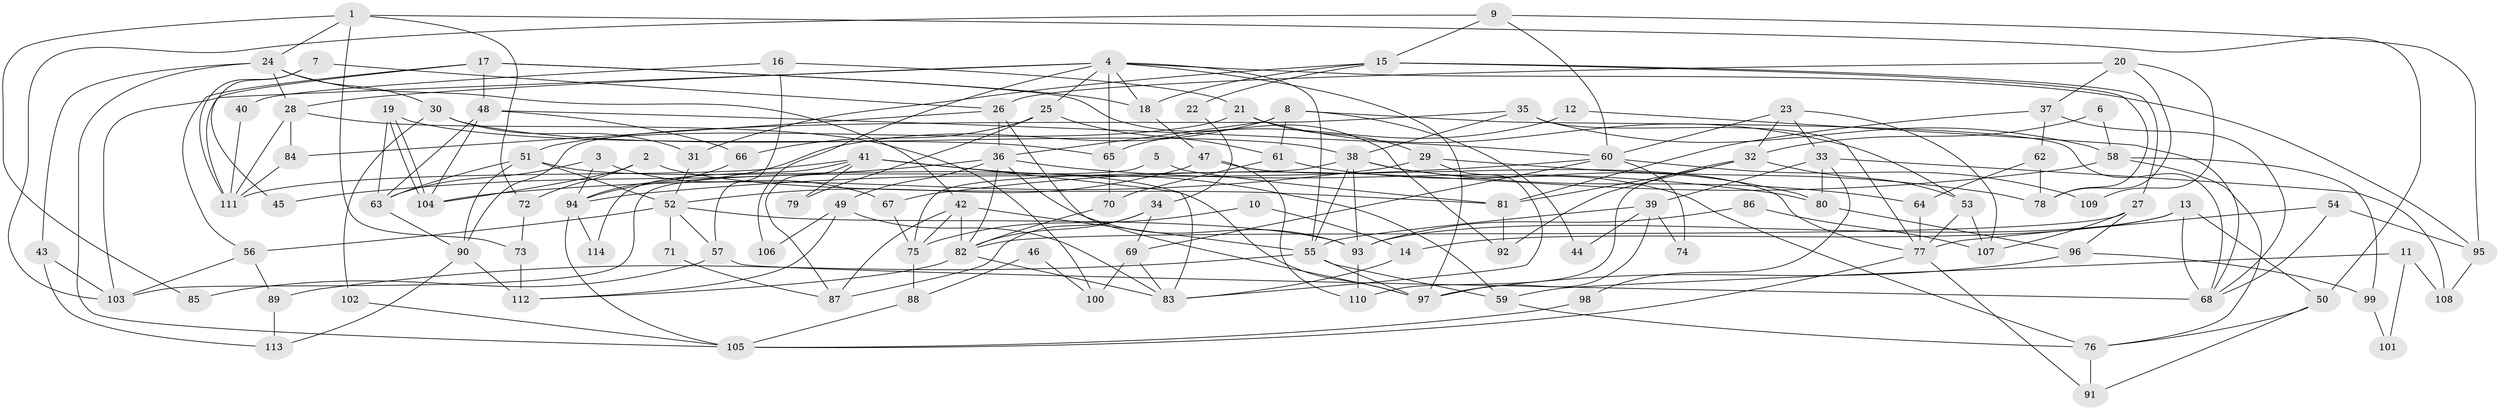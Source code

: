 // Generated by graph-tools (version 1.1) at 2025/02/03/09/25 03:02:00]
// undirected, 114 vertices, 228 edges
graph export_dot {
graph [start="1"]
  node [color=gray90,style=filled];
  1;
  2;
  3;
  4;
  5;
  6;
  7;
  8;
  9;
  10;
  11;
  12;
  13;
  14;
  15;
  16;
  17;
  18;
  19;
  20;
  21;
  22;
  23;
  24;
  25;
  26;
  27;
  28;
  29;
  30;
  31;
  32;
  33;
  34;
  35;
  36;
  37;
  38;
  39;
  40;
  41;
  42;
  43;
  44;
  45;
  46;
  47;
  48;
  49;
  50;
  51;
  52;
  53;
  54;
  55;
  56;
  57;
  58;
  59;
  60;
  61;
  62;
  63;
  64;
  65;
  66;
  67;
  68;
  69;
  70;
  71;
  72;
  73;
  74;
  75;
  76;
  77;
  78;
  79;
  80;
  81;
  82;
  83;
  84;
  85;
  86;
  87;
  88;
  89;
  90;
  91;
  92;
  93;
  94;
  95;
  96;
  97;
  98;
  99;
  100;
  101;
  102;
  103;
  104;
  105;
  106;
  107;
  108;
  109;
  110;
  111;
  112;
  113;
  114;
  1 -- 24;
  1 -- 50;
  1 -- 72;
  1 -- 73;
  1 -- 85;
  2 -- 72;
  2 -- 104;
  2 -- 81;
  3 -- 63;
  3 -- 94;
  3 -- 67;
  4 -- 25;
  4 -- 97;
  4 -- 18;
  4 -- 28;
  4 -- 55;
  4 -- 65;
  4 -- 95;
  4 -- 103;
  4 -- 106;
  5 -- 81;
  5 -- 103;
  6 -- 32;
  6 -- 58;
  7 -- 111;
  7 -- 26;
  7 -- 45;
  8 -- 36;
  8 -- 61;
  8 -- 44;
  8 -- 68;
  8 -- 94;
  9 -- 95;
  9 -- 60;
  9 -- 15;
  9 -- 103;
  10 -- 75;
  10 -- 14;
  11 -- 108;
  11 -- 59;
  11 -- 101;
  12 -- 68;
  12 -- 65;
  13 -- 50;
  13 -- 93;
  13 -- 14;
  13 -- 68;
  14 -- 83;
  15 -- 18;
  15 -- 22;
  15 -- 27;
  15 -- 31;
  15 -- 78;
  16 -- 21;
  16 -- 57;
  16 -- 40;
  17 -- 56;
  17 -- 92;
  17 -- 18;
  17 -- 48;
  17 -- 111;
  18 -- 47;
  19 -- 104;
  19 -- 104;
  19 -- 63;
  19 -- 65;
  20 -- 78;
  20 -- 37;
  20 -- 26;
  20 -- 109;
  21 -- 51;
  21 -- 53;
  21 -- 29;
  22 -- 34;
  23 -- 60;
  23 -- 32;
  23 -- 33;
  23 -- 107;
  24 -- 42;
  24 -- 30;
  24 -- 28;
  24 -- 43;
  24 -- 105;
  25 -- 66;
  25 -- 61;
  25 -- 79;
  26 -- 84;
  26 -- 36;
  26 -- 97;
  27 -- 82;
  27 -- 96;
  27 -- 107;
  28 -- 84;
  28 -- 100;
  28 -- 111;
  29 -- 104;
  29 -- 78;
  29 -- 83;
  30 -- 31;
  30 -- 38;
  30 -- 102;
  31 -- 52;
  32 -- 81;
  32 -- 53;
  32 -- 92;
  32 -- 110;
  33 -- 39;
  33 -- 80;
  33 -- 98;
  33 -- 108;
  34 -- 82;
  34 -- 87;
  34 -- 69;
  35 -- 90;
  35 -- 38;
  35 -- 58;
  35 -- 77;
  36 -- 80;
  36 -- 45;
  36 -- 49;
  36 -- 82;
  36 -- 93;
  37 -- 62;
  37 -- 68;
  37 -- 81;
  38 -- 55;
  38 -- 93;
  38 -- 64;
  38 -- 75;
  38 -- 76;
  39 -- 97;
  39 -- 55;
  39 -- 44;
  39 -- 74;
  40 -- 111;
  41 -- 83;
  41 -- 111;
  41 -- 59;
  41 -- 79;
  41 -- 87;
  41 -- 114;
  42 -- 82;
  42 -- 55;
  42 -- 75;
  42 -- 87;
  43 -- 103;
  43 -- 113;
  46 -- 100;
  46 -- 88;
  47 -- 110;
  47 -- 52;
  47 -- 77;
  48 -- 60;
  48 -- 63;
  48 -- 66;
  48 -- 104;
  49 -- 83;
  49 -- 106;
  49 -- 112;
  50 -- 76;
  50 -- 91;
  51 -- 97;
  51 -- 63;
  51 -- 52;
  51 -- 90;
  52 -- 56;
  52 -- 57;
  52 -- 71;
  52 -- 93;
  53 -- 77;
  53 -- 107;
  54 -- 77;
  54 -- 68;
  54 -- 95;
  55 -- 59;
  55 -- 89;
  55 -- 97;
  56 -- 103;
  56 -- 89;
  57 -- 68;
  57 -- 85;
  58 -- 67;
  58 -- 76;
  58 -- 99;
  59 -- 76;
  60 -- 94;
  60 -- 69;
  60 -- 74;
  60 -- 109;
  61 -- 70;
  61 -- 80;
  62 -- 64;
  62 -- 78;
  63 -- 90;
  64 -- 77;
  65 -- 70;
  66 -- 94;
  67 -- 75;
  69 -- 83;
  69 -- 100;
  70 -- 82;
  71 -- 87;
  72 -- 73;
  73 -- 112;
  75 -- 88;
  76 -- 91;
  77 -- 91;
  77 -- 105;
  80 -- 96;
  81 -- 92;
  82 -- 112;
  82 -- 83;
  84 -- 111;
  86 -- 93;
  86 -- 107;
  88 -- 105;
  89 -- 113;
  90 -- 113;
  90 -- 112;
  93 -- 110;
  94 -- 105;
  94 -- 114;
  95 -- 108;
  96 -- 97;
  96 -- 99;
  98 -- 105;
  99 -- 101;
  102 -- 105;
}
